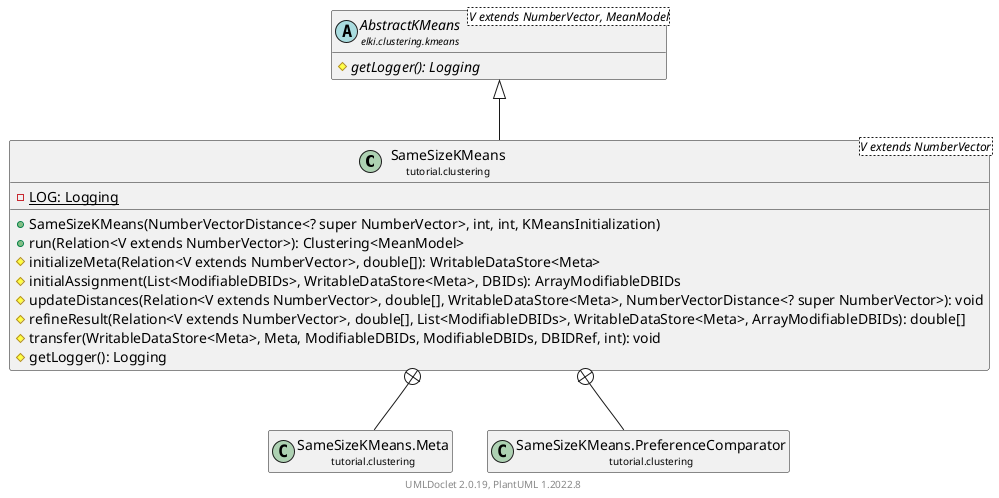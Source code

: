 @startuml
    remove .*\.(Instance|Par|Parameterizer|Factory)$
    set namespaceSeparator none
    hide empty fields
    hide empty methods

    class "<size:14>SameSizeKMeans\n<size:10>tutorial.clustering" as tutorial.clustering.SameSizeKMeans<V extends NumberVector> [[SameSizeKMeans.html]] {
        {static} -LOG: Logging
        +SameSizeKMeans(NumberVectorDistance<? super NumberVector>, int, int, KMeansInitialization)
        +run(Relation<V extends NumberVector>): Clustering<MeanModel>
        #initializeMeta(Relation<V extends NumberVector>, double[]): WritableDataStore<Meta>
        #initialAssignment(List<ModifiableDBIDs>, WritableDataStore<Meta>, DBIDs): ArrayModifiableDBIDs
        #updateDistances(Relation<V extends NumberVector>, double[], WritableDataStore<Meta>, NumberVectorDistance<? super NumberVector>): void
        #refineResult(Relation<V extends NumberVector>, double[], List<ModifiableDBIDs>, WritableDataStore<Meta>, ArrayModifiableDBIDs): double[]
        #transfer(WritableDataStore<Meta>, Meta, ModifiableDBIDs, ModifiableDBIDs, DBIDRef, int): void
        #getLogger(): Logging
    }

    abstract class "<size:14>AbstractKMeans\n<size:10>elki.clustering.kmeans" as elki.clustering.kmeans.AbstractKMeans<V extends NumberVector, MeanModel> [[../../elki/clustering/kmeans/AbstractKMeans.html]] {
        {abstract} #getLogger(): Logging
    }
    class "<size:14>SameSizeKMeans.Meta\n<size:10>tutorial.clustering" as tutorial.clustering.SameSizeKMeans.Meta [[SameSizeKMeans.Meta.html]]
    class "<size:14>SameSizeKMeans.PreferenceComparator\n<size:10>tutorial.clustering" as tutorial.clustering.SameSizeKMeans.PreferenceComparator [[SameSizeKMeans.PreferenceComparator.html]]
    class "<size:14>SameSizeKMeans.Par\n<size:10>tutorial.clustering" as tutorial.clustering.SameSizeKMeans.Par<V extends NumberVector> [[SameSizeKMeans.Par.html]]

    elki.clustering.kmeans.AbstractKMeans <|-- tutorial.clustering.SameSizeKMeans
    tutorial.clustering.SameSizeKMeans +-- tutorial.clustering.SameSizeKMeans.Meta
    tutorial.clustering.SameSizeKMeans +-- tutorial.clustering.SameSizeKMeans.PreferenceComparator
    tutorial.clustering.SameSizeKMeans +-- tutorial.clustering.SameSizeKMeans.Par

    center footer UMLDoclet 2.0.19, PlantUML 1.2022.8
@enduml
